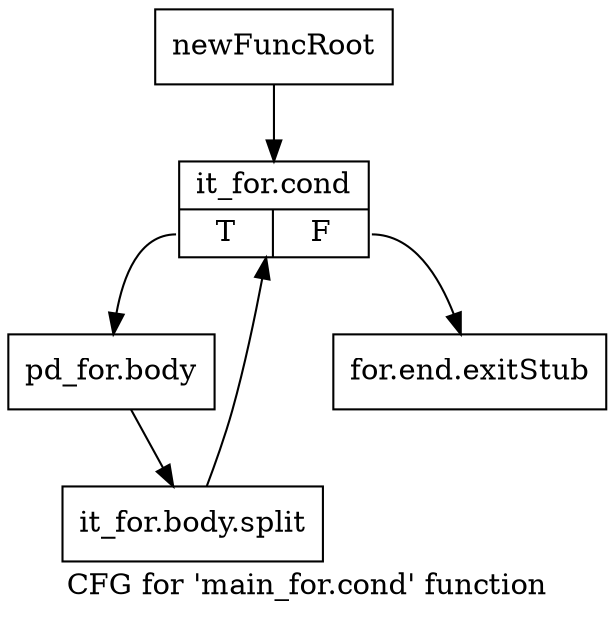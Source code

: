 digraph "CFG for 'main_for.cond' function" {
	label="CFG for 'main_for.cond' function";

	Node0x17b71a0 [shape=record,label="{newFuncRoot}"];
	Node0x17b71a0 -> Node0x17baad0;
	Node0x17baa80 [shape=record,label="{for.end.exitStub}"];
	Node0x17baad0 [shape=record,label="{it_for.cond|{<s0>T|<s1>F}}"];
	Node0x17baad0:s0 -> Node0x17bab20;
	Node0x17baad0:s1 -> Node0x17baa80;
	Node0x17bab20 [shape=record,label="{pd_for.body}"];
	Node0x17bab20 -> Node0x1c1c1e0;
	Node0x1c1c1e0 [shape=record,label="{it_for.body.split}"];
	Node0x1c1c1e0 -> Node0x17baad0;
}
